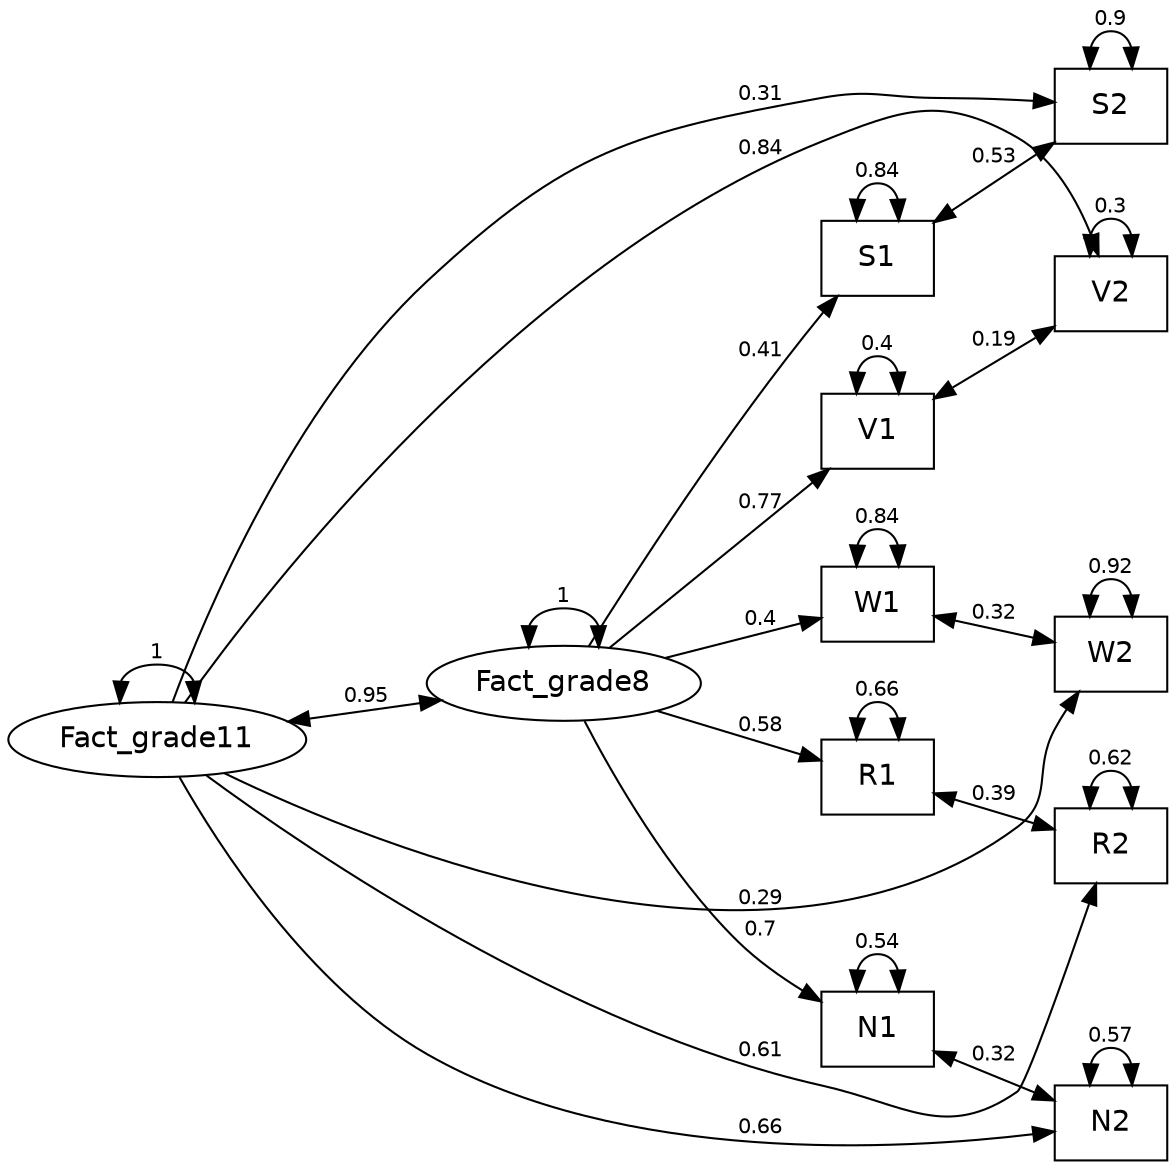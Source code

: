 digraph "Mental_sem_model2" {
  rankdir=LR;
  size="8,8";
  node [fontname="Helvetica" fontsize=14 fillcolor="transparent" shape=box style=filled];
  edge [fontname="Helvetica" fontsize=10];
  center=1;
  "Fact_grade11" [shape=ellipse]
  "Fact_grade8" [shape=ellipse]
  "V1" [fillcolor="transparent"]
  "S1" [fillcolor="transparent"]
  "R1" [fillcolor="transparent"]
  "N1" [fillcolor="transparent"]
  "W1" [fillcolor="transparent"]
  "V2" [fillcolor="transparent"]
  "S2" [fillcolor="transparent"]
  "R2" [fillcolor="transparent"]
  "N2" [fillcolor="transparent"]
  "W2" [fillcolor="transparent"]
  "V1" -> "V1" [label="0.4" dir=both color=black penwidth=1.001];
  "S1" -> "S1" [label="0.84" dir=both color=black penwidth=1.001];
  "R1" -> "R1" [label="0.66" dir=both color=black penwidth=1.001];
  "N1" -> "N1" [label="0.54" dir=both color=black penwidth=1.001];
  "W1" -> "W1" [label="0.84" dir=both color=black penwidth=1.001];
  "V2" -> "V2" [label="0.3" dir=both color=black penwidth=1.001];
  "S2" -> "S2" [label="0.9" dir=both color=black penwidth=1.001];
  "R2" -> "R2" [label="0.62" dir=both color=black penwidth=1.001];
  "N2" -> "N2" [label="0.57" dir=both color=black penwidth=1.001];
  "W2" -> "W2" [label="0.92" dir=both color=black penwidth=1.001];
  "Fact_grade8" -> "V1" [label="0.77" color=black penwidth=1.001];
  "Fact_grade8" -> "S1" [label="0.41" color=black penwidth=1.001];
  "Fact_grade8" -> "R1" [label="0.58" color=black penwidth=1.001];
  "Fact_grade8" -> "N1" [label="0.7" color=black penwidth=1.001];
  "Fact_grade8" -> "W1" [label="0.4" color=black penwidth=1.001];
  "Fact_grade11" -> "V2" [label="0.84" color=black penwidth=1.001];
  "Fact_grade11" -> "S2" [label="0.31" color=black penwidth=1.001];
  "Fact_grade11" -> "R2" [label="0.61" color=black penwidth=1.001];
  "Fact_grade11" -> "N2" [label="0.66" color=black penwidth=1.001];
  "Fact_grade11" -> "W2" [label="0.29" color=black penwidth=1.001];
  "Fact_grade11" -> "Fact_grade11" [label="1" dir=both color=black penwidth=1.001];
  "Fact_grade8" -> "Fact_grade8" [label="1" dir=both color=black penwidth=1.001];
  "Fact_grade11" -> "Fact_grade8" [label="0.95" dir=both color=black penwidth=1.001];
  "V1" -> "V2" [label="0.19" dir=both color=black penwidth=1.001];
  "S1" -> "S2" [label="0.53" dir=both color=black penwidth=1.001];
  "R1" -> "R2" [label="0.39" dir=both color=black penwidth=1.001];
  "N1" -> "N2" [label="0.32" dir=both color=black penwidth=1.001];
  "W1" -> "W2" [label="0.32" dir=both color=black penwidth=1.001];
}
